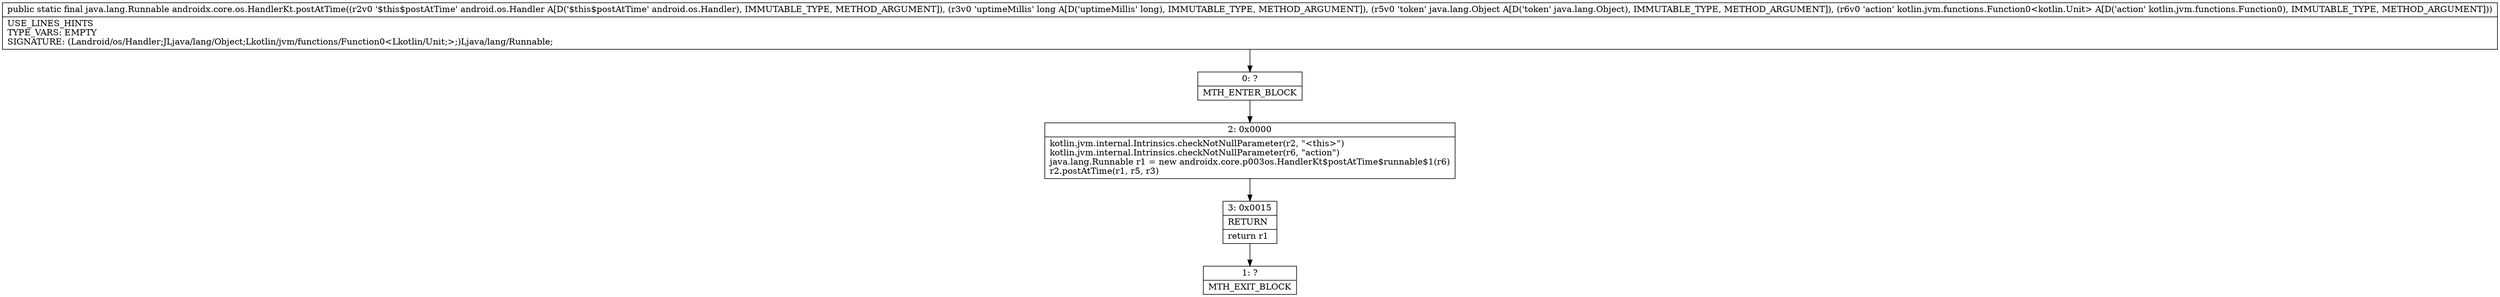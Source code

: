 digraph "CFG forandroidx.core.os.HandlerKt.postAtTime(Landroid\/os\/Handler;JLjava\/lang\/Object;Lkotlin\/jvm\/functions\/Function0;)Ljava\/lang\/Runnable;" {
Node_0 [shape=record,label="{0\:\ ?|MTH_ENTER_BLOCK\l}"];
Node_2 [shape=record,label="{2\:\ 0x0000|kotlin.jvm.internal.Intrinsics.checkNotNullParameter(r2, \"\<this\>\")\lkotlin.jvm.internal.Intrinsics.checkNotNullParameter(r6, \"action\")\ljava.lang.Runnable r1 = new androidx.core.p003os.HandlerKt$postAtTime$runnable$1(r6)\lr2.postAtTime(r1, r5, r3)\l}"];
Node_3 [shape=record,label="{3\:\ 0x0015|RETURN\l|return r1\l}"];
Node_1 [shape=record,label="{1\:\ ?|MTH_EXIT_BLOCK\l}"];
MethodNode[shape=record,label="{public static final java.lang.Runnable androidx.core.os.HandlerKt.postAtTime((r2v0 '$this$postAtTime' android.os.Handler A[D('$this$postAtTime' android.os.Handler), IMMUTABLE_TYPE, METHOD_ARGUMENT]), (r3v0 'uptimeMillis' long A[D('uptimeMillis' long), IMMUTABLE_TYPE, METHOD_ARGUMENT]), (r5v0 'token' java.lang.Object A[D('token' java.lang.Object), IMMUTABLE_TYPE, METHOD_ARGUMENT]), (r6v0 'action' kotlin.jvm.functions.Function0\<kotlin.Unit\> A[D('action' kotlin.jvm.functions.Function0), IMMUTABLE_TYPE, METHOD_ARGUMENT]))  | USE_LINES_HINTS\lTYPE_VARS: EMPTY\lSIGNATURE: (Landroid\/os\/Handler;JLjava\/lang\/Object;Lkotlin\/jvm\/functions\/Function0\<Lkotlin\/Unit;\>;)Ljava\/lang\/Runnable;\l}"];
MethodNode -> Node_0;Node_0 -> Node_2;
Node_2 -> Node_3;
Node_3 -> Node_1;
}

